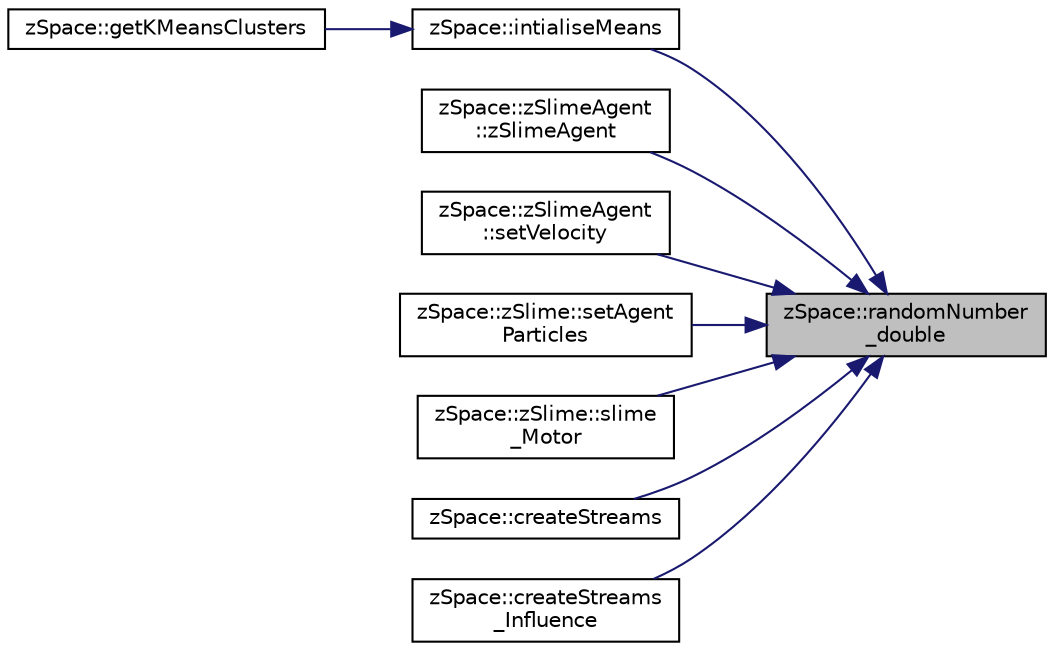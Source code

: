 digraph "zSpace::randomNumber_double"
{
 // LATEX_PDF_SIZE
  edge [fontname="Helvetica",fontsize="10",labelfontname="Helvetica",labelfontsize="10"];
  node [fontname="Helvetica",fontsize="10",shape=record];
  rankdir="RL";
  Node65 [label="zSpace::randomNumber\l_double",height=0.2,width=0.4,color="black", fillcolor="grey75", style="filled", fontcolor="black",tooltip="This method returns a random number in the input domain."];
  Node65 -> Node66 [dir="back",color="midnightblue",fontsize="10",style="solid",fontname="Helvetica"];
  Node66 [label="zSpace::intialiseMeans",height=0.2,width=0.4,color="black", fillcolor="white", style="filled",URL="$group___k-_means.html#ga004791b5c0eba58d794da1cdf228c547",tooltip="This method initialises the means based on the minimum and maximum value in the data points."];
  Node66 -> Node67 [dir="back",color="midnightblue",fontsize="10",style="solid",fontname="Helvetica"];
  Node67 [label="zSpace::getKMeansClusters",height=0.2,width=0.4,color="black", fillcolor="white", style="filled",URL="$group___k-_means.html#gad1435e015c88a6c920f54d0a7872df7a",tooltip="This method computes classify the input data into input number of clusters using the K-Means Algorith..."];
  Node65 -> Node68 [dir="back",color="midnightblue",fontsize="10",style="solid",fontname="Helvetica"];
  Node68 [label="zSpace::zSlimeAgent\l::zSlimeAgent",height=0.2,width=0.4,color="black", fillcolor="white", style="filled",URL="$classz_space_1_1z_slime_agent.html#ac223b635c6afe75362eb949c96078f2e",tooltip="Default constructor."];
  Node65 -> Node69 [dir="back",color="midnightblue",fontsize="10",style="solid",fontname="Helvetica"];
  Node69 [label="zSpace::zSlimeAgent\l::setVelocity",height=0.2,width=0.4,color="black", fillcolor="white", style="filled",URL="$classz_space_1_1z_slime_agent.html#a6a54fd438bcec1fadabdcfbf31335e81",tooltip="This method returns the direction for the agent based on input values of F, Fr and FL."];
  Node65 -> Node70 [dir="back",color="midnightblue",fontsize="10",style="solid",fontname="Helvetica"];
  Node70 [label="zSpace::zSlime::setAgent\lParticles",height=0.2,width=0.4,color="black", fillcolor="white", style="filled",URL="$classz_space_1_1z_slime.html#ac8207a17995a6486e8cedbf227521d31",tooltip="This method set the agents positions as particles. To be used after all the agent positions are initi..."];
  Node65 -> Node71 [dir="back",color="midnightblue",fontsize="10",style="solid",fontname="Helvetica"];
  Node71 [label="zSpace::zSlime::slime\l_Motor",height=0.2,width=0.4,color="black", fillcolor="white", style="filled",URL="$classz_space_1_1z_slime.html#a991c448fdd540fcba5bd904a199d7509",tooltip="This method defines the motor stage of the simulation."];
  Node65 -> Node72 [dir="back",color="midnightblue",fontsize="10",style="solid",fontname="Helvetica"];
  Node72 [label="zSpace::createStreams",height=0.2,width=0.4,color="black", fillcolor="white", style="filled",URL="$group__z_stream_lines2_d.html#ga0021c3f38461af2249546285b2a40c03",tooltip="This method creates the stream lines and stores them as a graph."];
  Node65 -> Node73 [dir="back",color="midnightblue",fontsize="10",style="solid",fontname="Helvetica"];
  Node73 [label="zSpace::createStreams\l_Influence",height=0.2,width=0.4,color="black", fillcolor="white", style="filled",URL="$group__z_stream_lines2_d.html#ga6cbceb22b0a8b3764486c381db97fc22",tooltip="This method creates the stream lines and stores them as a graph."];
}
